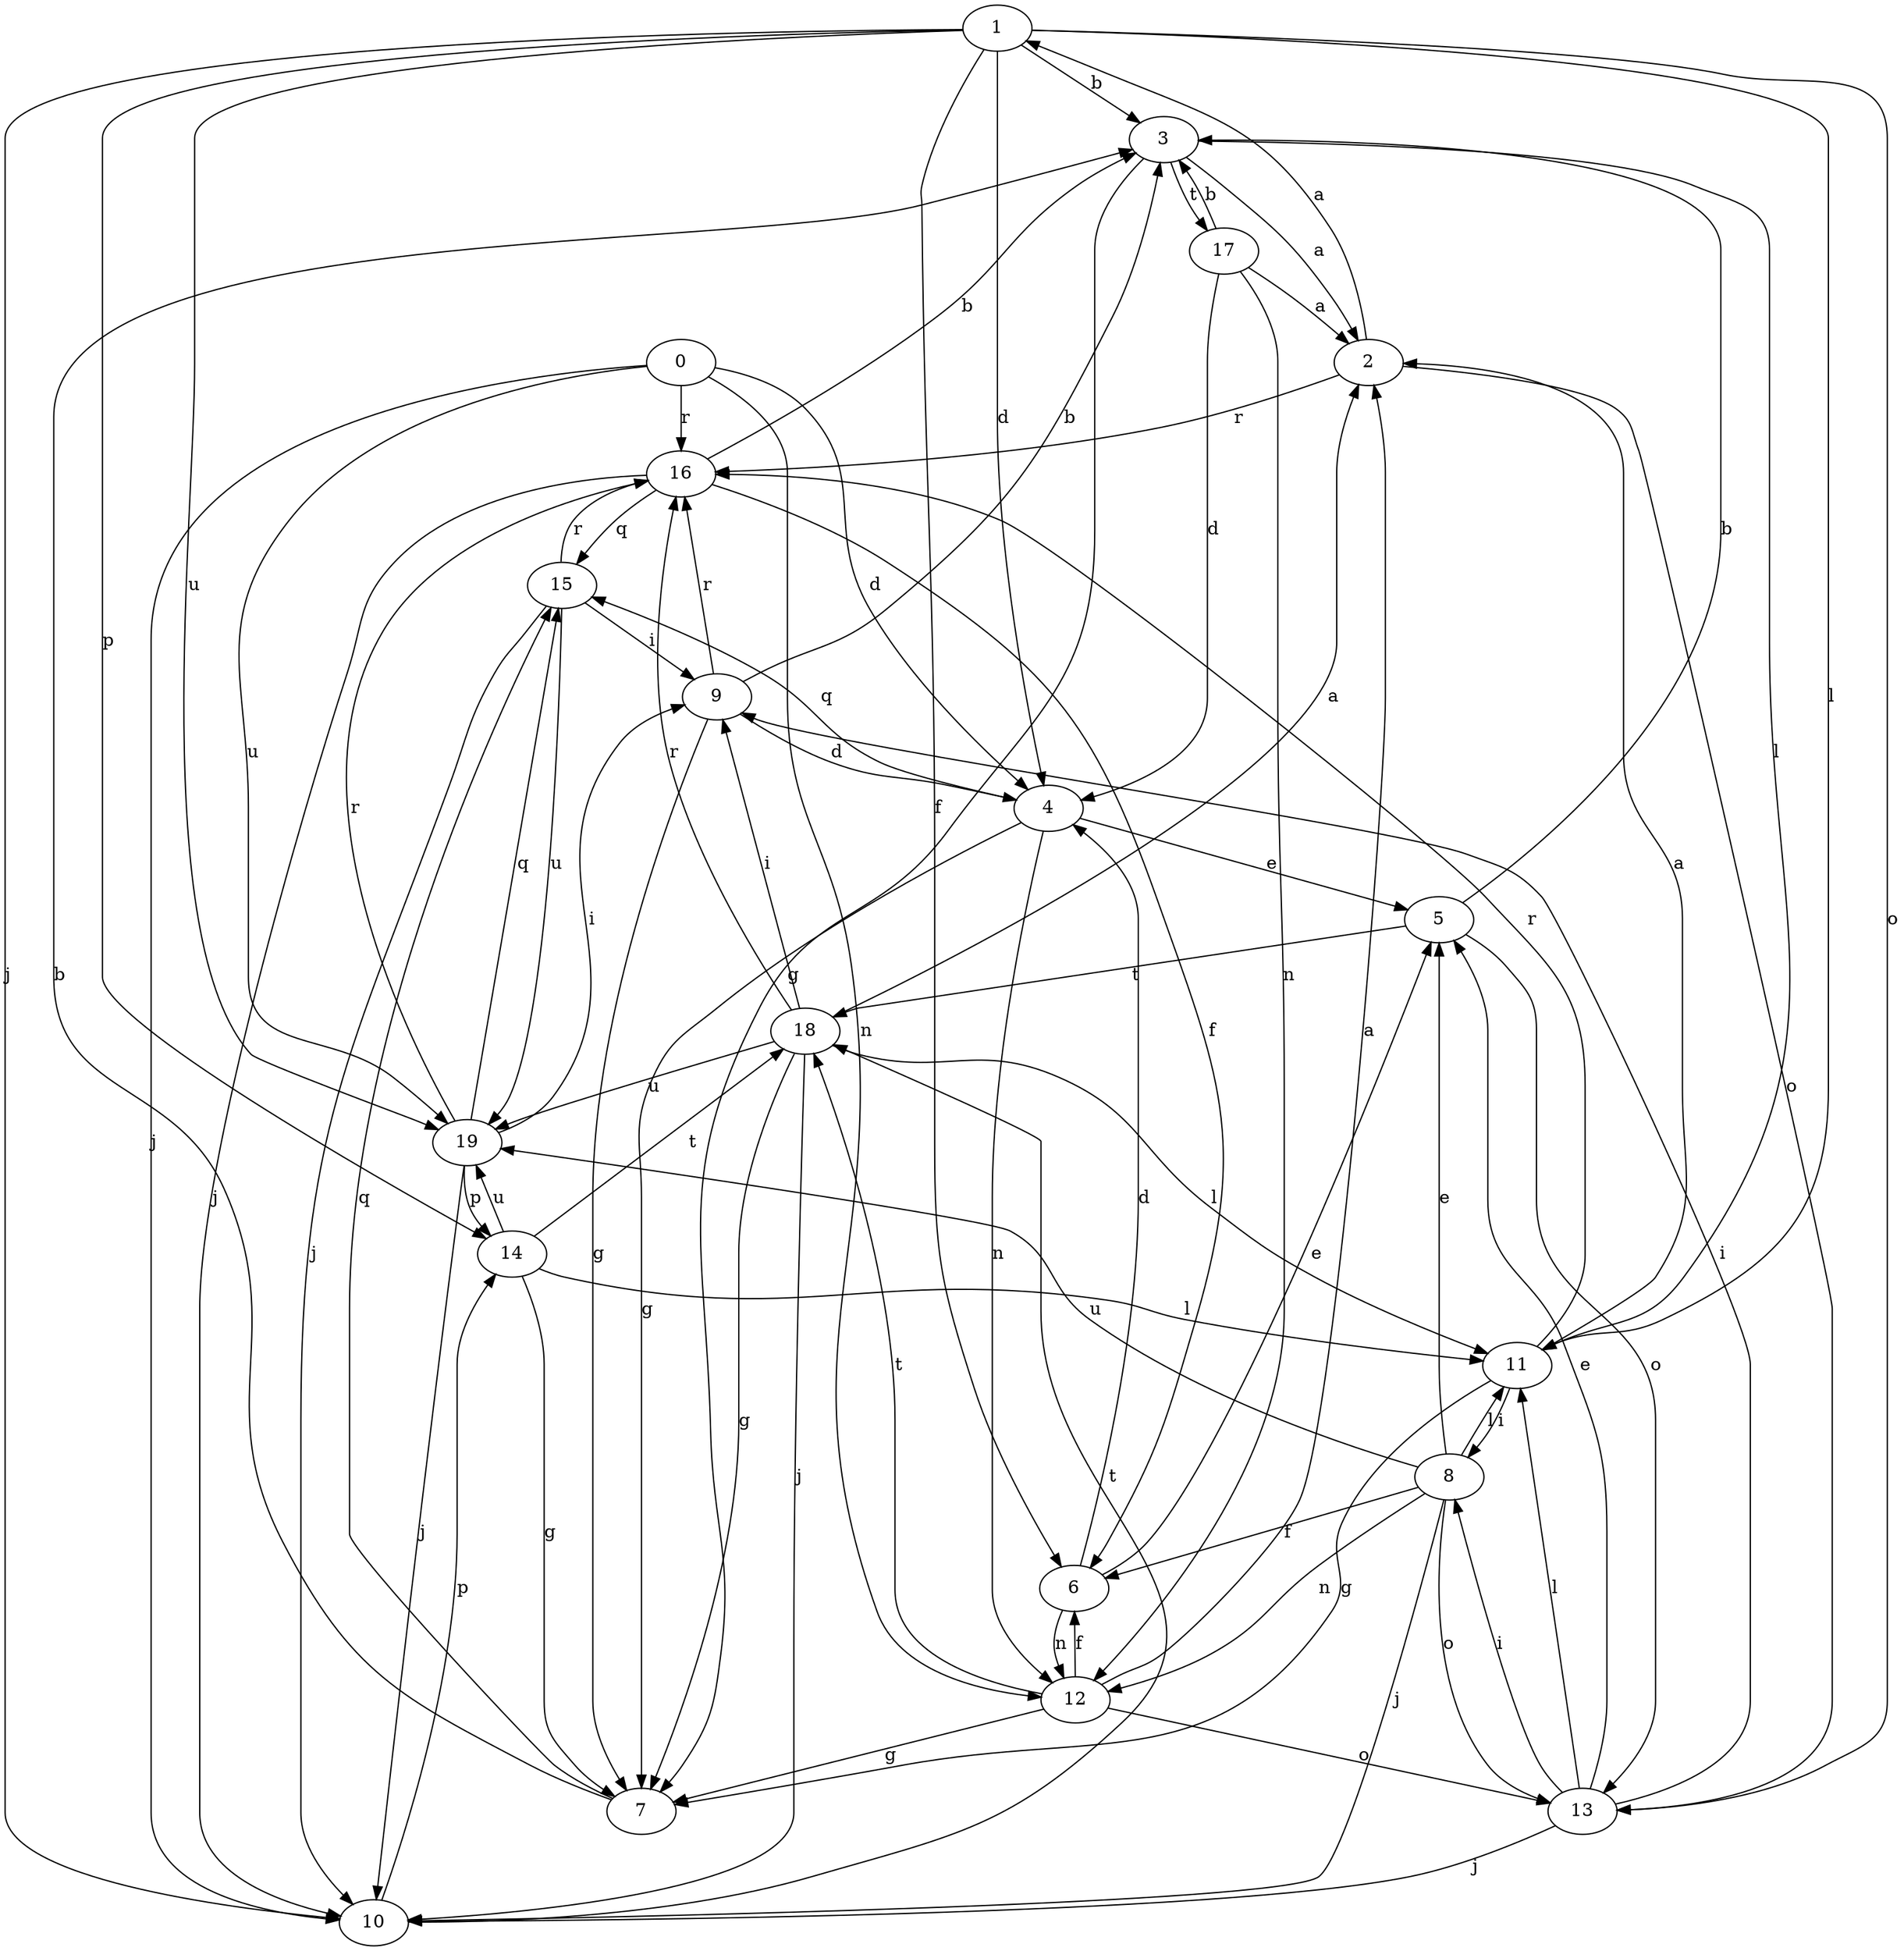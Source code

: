strict digraph  {
1;
2;
3;
4;
5;
6;
7;
8;
9;
10;
0;
11;
12;
13;
14;
15;
16;
17;
18;
19;
1 -> 3  [label=b];
1 -> 4  [label=d];
1 -> 6  [label=f];
1 -> 10  [label=j];
1 -> 11  [label=l];
1 -> 13  [label=o];
1 -> 14  [label=p];
1 -> 19  [label=u];
2 -> 1  [label=a];
2 -> 13  [label=o];
2 -> 16  [label=r];
3 -> 2  [label=a];
3 -> 7  [label=g];
3 -> 11  [label=l];
3 -> 17  [label=t];
4 -> 5  [label=e];
4 -> 7  [label=g];
4 -> 12  [label=n];
4 -> 15  [label=q];
5 -> 3  [label=b];
5 -> 13  [label=o];
5 -> 18  [label=t];
6 -> 4  [label=d];
6 -> 5  [label=e];
6 -> 12  [label=n];
7 -> 3  [label=b];
7 -> 15  [label=q];
8 -> 5  [label=e];
8 -> 6  [label=f];
8 -> 10  [label=j];
8 -> 11  [label=l];
8 -> 12  [label=n];
8 -> 13  [label=o];
8 -> 19  [label=u];
9 -> 3  [label=b];
9 -> 4  [label=d];
9 -> 7  [label=g];
9 -> 16  [label=r];
10 -> 14  [label=p];
10 -> 18  [label=t];
0 -> 4  [label=d];
0 -> 10  [label=j];
0 -> 12  [label=n];
0 -> 16  [label=r];
0 -> 19  [label=u];
11 -> 2  [label=a];
11 -> 7  [label=g];
11 -> 8  [label=i];
11 -> 16  [label=r];
12 -> 2  [label=a];
12 -> 6  [label=f];
12 -> 7  [label=g];
12 -> 13  [label=o];
12 -> 18  [label=t];
13 -> 5  [label=e];
13 -> 8  [label=i];
13 -> 9  [label=i];
13 -> 10  [label=j];
13 -> 11  [label=l];
14 -> 7  [label=g];
14 -> 11  [label=l];
14 -> 18  [label=t];
14 -> 19  [label=u];
15 -> 9  [label=i];
15 -> 10  [label=j];
15 -> 16  [label=r];
15 -> 19  [label=u];
16 -> 3  [label=b];
16 -> 6  [label=f];
16 -> 10  [label=j];
16 -> 15  [label=q];
17 -> 2  [label=a];
17 -> 3  [label=b];
17 -> 4  [label=d];
17 -> 12  [label=n];
18 -> 2  [label=a];
18 -> 7  [label=g];
18 -> 9  [label=i];
18 -> 10  [label=j];
18 -> 11  [label=l];
18 -> 16  [label=r];
18 -> 19  [label=u];
19 -> 9  [label=i];
19 -> 10  [label=j];
19 -> 14  [label=p];
19 -> 15  [label=q];
19 -> 16  [label=r];
}

